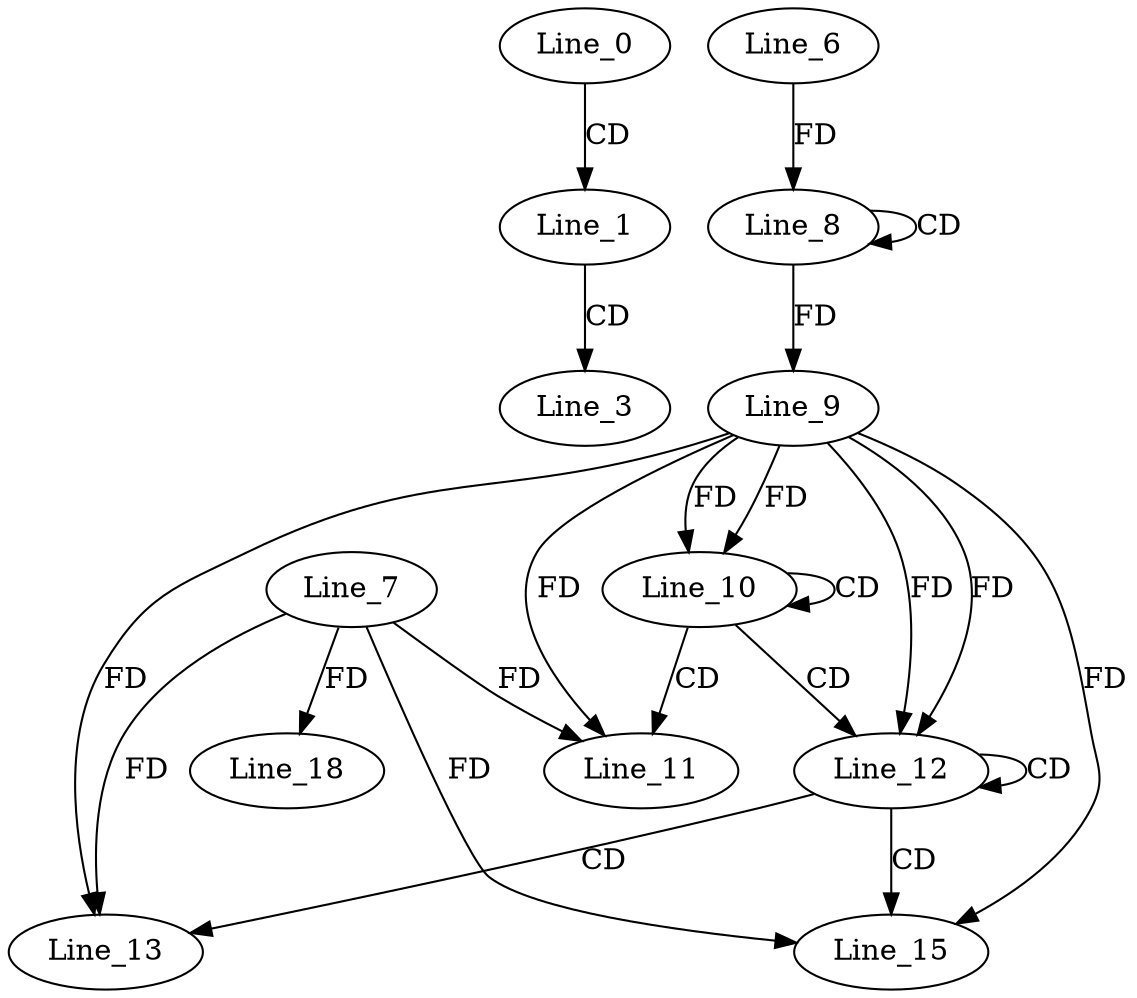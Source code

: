 digraph G {
  Line_0;
  Line_1;
  Line_3;
  Line_8;
  Line_8;
  Line_6;
  Line_9;
  Line_9;
  Line_10;
  Line_10;
  Line_11;
  Line_7;
  Line_11;
  Line_12;
  Line_12;
  Line_13;
  Line_13;
  Line_15;
  Line_18;
  Line_0 -> Line_1 [ label="CD" ];
  Line_1 -> Line_3 [ label="CD" ];
  Line_8 -> Line_8 [ label="CD" ];
  Line_6 -> Line_8 [ label="FD" ];
  Line_8 -> Line_9 [ label="FD" ];
  Line_9 -> Line_10 [ label="FD" ];
  Line_10 -> Line_10 [ label="CD" ];
  Line_9 -> Line_10 [ label="FD" ];
  Line_10 -> Line_11 [ label="CD" ];
  Line_7 -> Line_11 [ label="FD" ];
  Line_9 -> Line_11 [ label="FD" ];
  Line_10 -> Line_12 [ label="CD" ];
  Line_9 -> Line_12 [ label="FD" ];
  Line_12 -> Line_12 [ label="CD" ];
  Line_9 -> Line_12 [ label="FD" ];
  Line_12 -> Line_13 [ label="CD" ];
  Line_7 -> Line_13 [ label="FD" ];
  Line_9 -> Line_13 [ label="FD" ];
  Line_12 -> Line_15 [ label="CD" ];
  Line_7 -> Line_15 [ label="FD" ];
  Line_9 -> Line_15 [ label="FD" ];
  Line_7 -> Line_18 [ label="FD" ];
}
